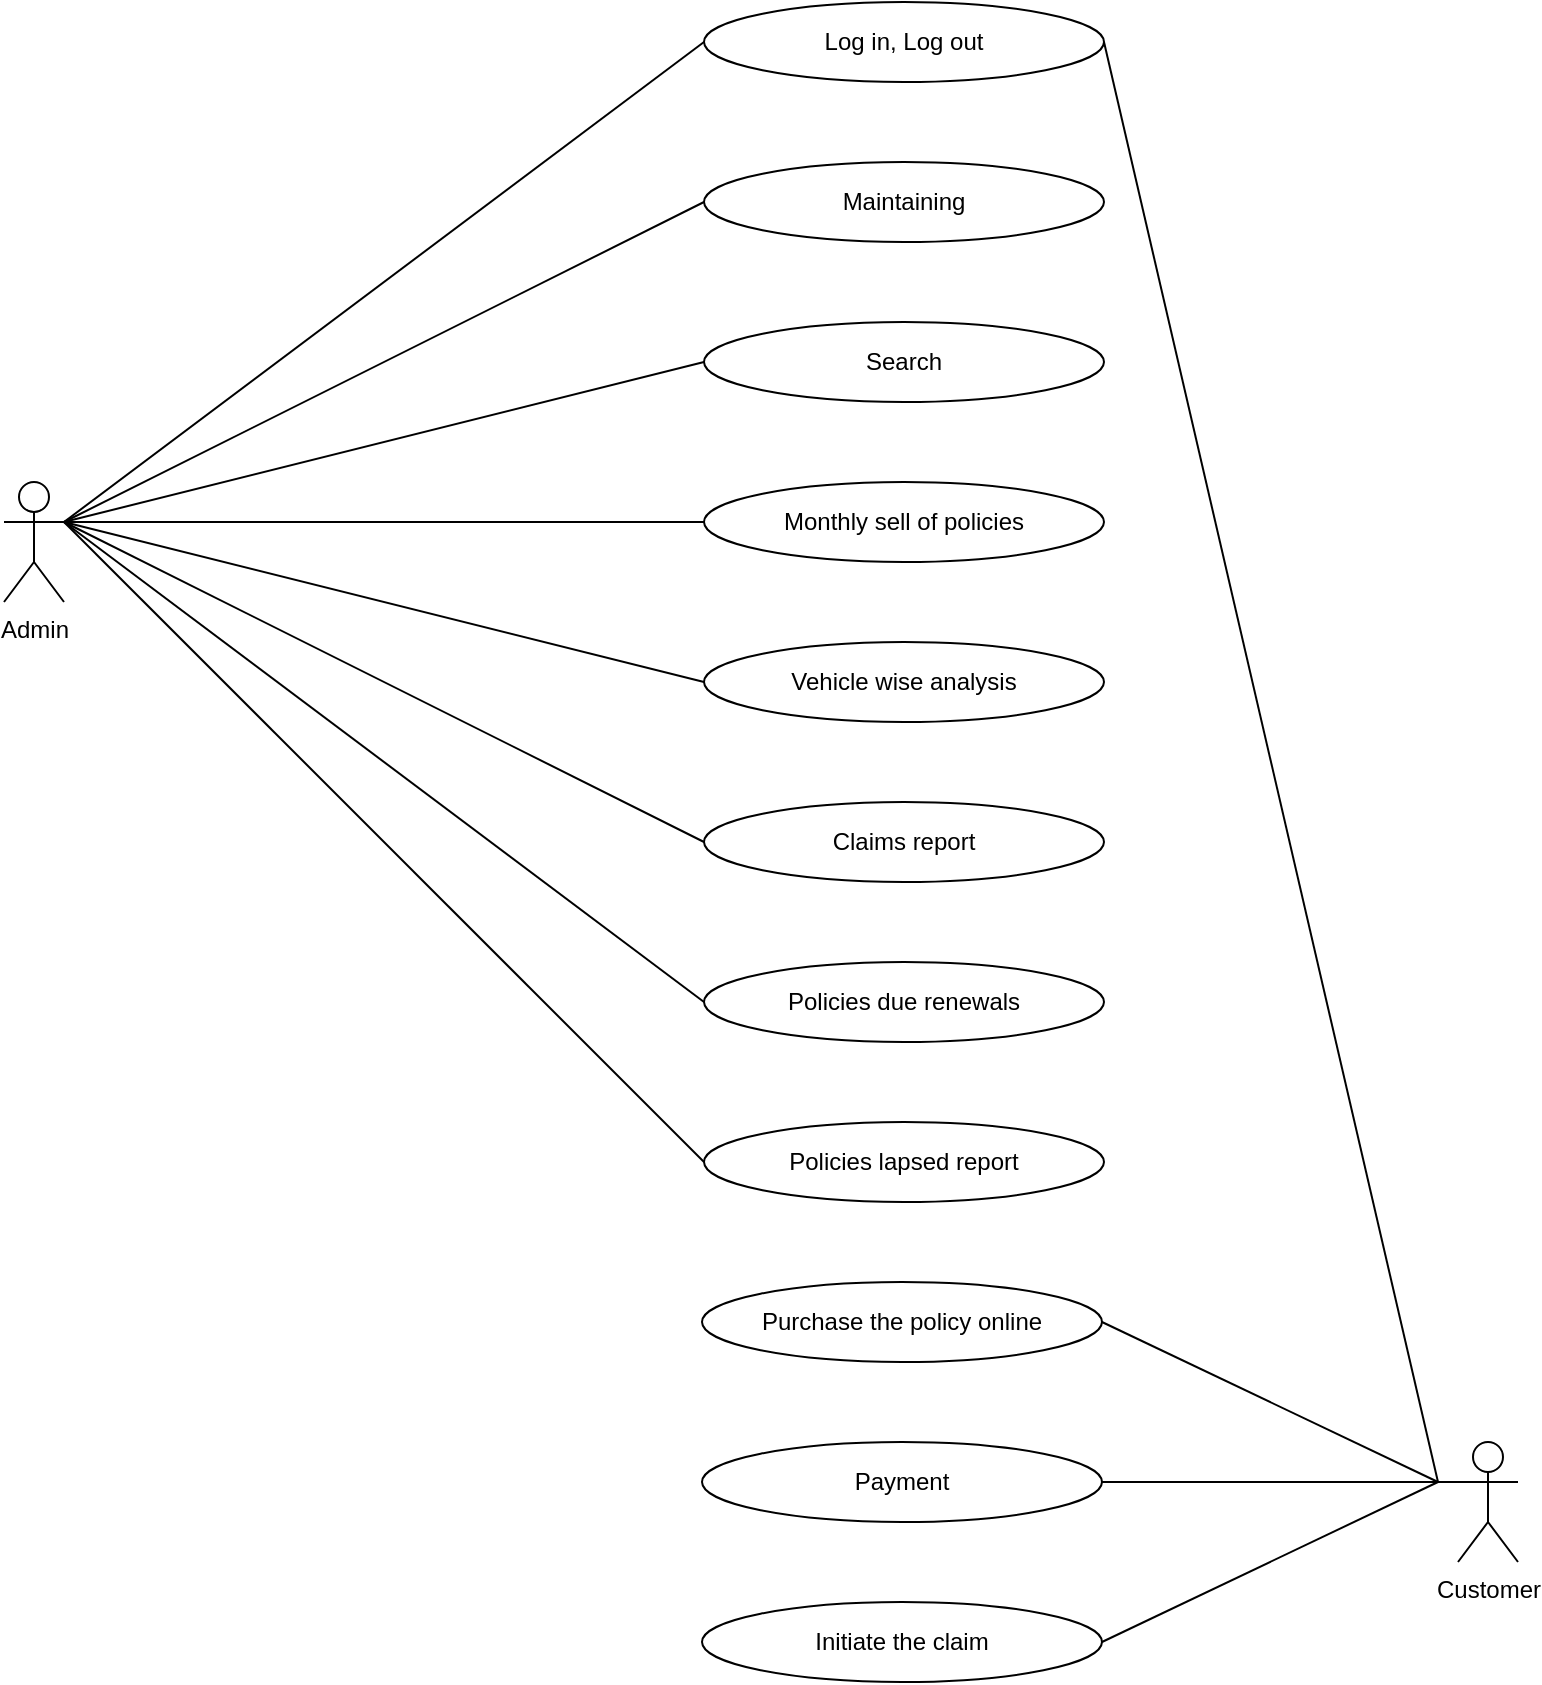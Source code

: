 <mxfile version="24.1.0" type="device" pages="3">
  <diagram name="Usecase" id="KDcArEBzNloyeG0T7Ol2">
    <mxGraphModel dx="1242" dy="907" grid="1" gridSize="10" guides="1" tooltips="1" connect="1" arrows="1" fold="1" page="1" pageScale="1" pageWidth="827" pageHeight="1169" math="0" shadow="0">
      <root>
        <mxCell id="0" />
        <mxCell id="1" parent="0" />
        <mxCell id="-6qppRva0K9xcJfEXTxW-1" value="Admin" style="shape=umlActor;verticalLabelPosition=bottom;verticalAlign=top;html=1;outlineConnect=0;" vertex="1" parent="1">
          <mxGeometry x="23" y="300" width="30" height="60" as="geometry" />
        </mxCell>
        <mxCell id="-6qppRva0K9xcJfEXTxW-2" value="Log in, Log out" style="ellipse;whiteSpace=wrap;html=1;" vertex="1" parent="1">
          <mxGeometry x="373" y="60" width="200" height="40" as="geometry" />
        </mxCell>
        <mxCell id="-6qppRva0K9xcJfEXTxW-3" value="Maintaining" style="ellipse;whiteSpace=wrap;html=1;" vertex="1" parent="1">
          <mxGeometry x="373" y="140" width="200" height="40" as="geometry" />
        </mxCell>
        <mxCell id="-6qppRva0K9xcJfEXTxW-4" value="" style="endArrow=none;html=1;rounded=0;entryX=0;entryY=0.5;entryDx=0;entryDy=0;" edge="1" parent="1" target="-6qppRva0K9xcJfEXTxW-3">
          <mxGeometry width="50" height="50" relative="1" as="geometry">
            <mxPoint x="53" y="320" as="sourcePoint" />
            <mxPoint x="743" y="270" as="targetPoint" />
          </mxGeometry>
        </mxCell>
        <mxCell id="-6qppRva0K9xcJfEXTxW-5" value="" style="endArrow=none;html=1;rounded=0;entryX=0;entryY=0.5;entryDx=0;entryDy=0;" edge="1" parent="1" target="-6qppRva0K9xcJfEXTxW-2">
          <mxGeometry width="50" height="50" relative="1" as="geometry">
            <mxPoint x="53" y="320" as="sourcePoint" />
            <mxPoint x="743" y="270" as="targetPoint" />
          </mxGeometry>
        </mxCell>
        <mxCell id="-6qppRva0K9xcJfEXTxW-6" value="Search" style="ellipse;whiteSpace=wrap;html=1;" vertex="1" parent="1">
          <mxGeometry x="373" y="220" width="200" height="40" as="geometry" />
        </mxCell>
        <mxCell id="-6qppRva0K9xcJfEXTxW-7" value="" style="endArrow=none;html=1;rounded=0;entryX=0;entryY=0.5;entryDx=0;entryDy=0;" edge="1" parent="1" target="-6qppRva0K9xcJfEXTxW-6">
          <mxGeometry width="50" height="50" relative="1" as="geometry">
            <mxPoint x="53" y="320" as="sourcePoint" />
            <mxPoint x="743" y="270" as="targetPoint" />
          </mxGeometry>
        </mxCell>
        <mxCell id="-6qppRva0K9xcJfEXTxW-8" value="Monthly sell of policies" style="ellipse;whiteSpace=wrap;html=1;" vertex="1" parent="1">
          <mxGeometry x="373" y="300" width="200" height="40" as="geometry" />
        </mxCell>
        <mxCell id="-6qppRva0K9xcJfEXTxW-9" value="Vehicle wise analysis" style="ellipse;whiteSpace=wrap;html=1;" vertex="1" parent="1">
          <mxGeometry x="373" y="380" width="200" height="40" as="geometry" />
        </mxCell>
        <mxCell id="-6qppRva0K9xcJfEXTxW-10" value="Claims report" style="ellipse;whiteSpace=wrap;html=1;" vertex="1" parent="1">
          <mxGeometry x="373" y="460" width="200" height="40" as="geometry" />
        </mxCell>
        <mxCell id="-6qppRva0K9xcJfEXTxW-11" value="Policies due renewals" style="ellipse;whiteSpace=wrap;html=1;" vertex="1" parent="1">
          <mxGeometry x="373" y="540" width="200" height="40" as="geometry" />
        </mxCell>
        <mxCell id="-6qppRva0K9xcJfEXTxW-12" value="" style="endArrow=none;html=1;rounded=0;exitX=1;exitY=0.333;exitDx=0;exitDy=0;exitPerimeter=0;" edge="1" parent="1" source="-6qppRva0K9xcJfEXTxW-1">
          <mxGeometry width="50" height="50" relative="1" as="geometry">
            <mxPoint x="693" y="320" as="sourcePoint" />
            <mxPoint x="373" y="320" as="targetPoint" />
          </mxGeometry>
        </mxCell>
        <mxCell id="-6qppRva0K9xcJfEXTxW-13" value="" style="endArrow=none;html=1;rounded=0;entryX=0;entryY=0.5;entryDx=0;entryDy=0;" edge="1" parent="1" target="-6qppRva0K9xcJfEXTxW-9">
          <mxGeometry width="50" height="50" relative="1" as="geometry">
            <mxPoint x="53" y="320" as="sourcePoint" />
            <mxPoint x="583" y="330" as="targetPoint" />
          </mxGeometry>
        </mxCell>
        <mxCell id="-6qppRva0K9xcJfEXTxW-14" value="" style="endArrow=none;html=1;rounded=0;entryX=0;entryY=0.5;entryDx=0;entryDy=0;" edge="1" parent="1" target="-6qppRva0K9xcJfEXTxW-10">
          <mxGeometry width="50" height="50" relative="1" as="geometry">
            <mxPoint x="53" y="320" as="sourcePoint" />
            <mxPoint x="583" y="410" as="targetPoint" />
          </mxGeometry>
        </mxCell>
        <mxCell id="-6qppRva0K9xcJfEXTxW-15" value="" style="endArrow=none;html=1;rounded=0;entryX=0;entryY=0.5;entryDx=0;entryDy=0;" edge="1" parent="1" target="-6qppRva0K9xcJfEXTxW-11">
          <mxGeometry width="50" height="50" relative="1" as="geometry">
            <mxPoint x="53" y="320" as="sourcePoint" />
            <mxPoint x="593" y="420" as="targetPoint" />
          </mxGeometry>
        </mxCell>
        <mxCell id="-6qppRva0K9xcJfEXTxW-16" value="Policies lapsed report" style="ellipse;whiteSpace=wrap;html=1;" vertex="1" parent="1">
          <mxGeometry x="373" y="620" width="200" height="40" as="geometry" />
        </mxCell>
        <mxCell id="-6qppRva0K9xcJfEXTxW-17" value="" style="endArrow=none;html=1;rounded=0;entryX=0;entryY=0.5;entryDx=0;entryDy=0;" edge="1" parent="1" target="-6qppRva0K9xcJfEXTxW-16">
          <mxGeometry width="50" height="50" relative="1" as="geometry">
            <mxPoint x="53" y="320" as="sourcePoint" />
            <mxPoint x="383" y="570" as="targetPoint" />
          </mxGeometry>
        </mxCell>
        <mxCell id="cOSHCvpIWSaV0GcZBz6L-1" value="Customer" style="shape=umlActor;verticalLabelPosition=bottom;verticalAlign=top;html=1;outlineConnect=0;" vertex="1" parent="1">
          <mxGeometry x="750" y="780" width="30" height="60" as="geometry" />
        </mxCell>
        <mxCell id="cOSHCvpIWSaV0GcZBz6L-5" value="Purchase the policy online" style="ellipse;whiteSpace=wrap;html=1;" vertex="1" parent="1">
          <mxGeometry x="372" y="700" width="200" height="40" as="geometry" />
        </mxCell>
        <mxCell id="cOSHCvpIWSaV0GcZBz6L-7" value="Payment" style="ellipse;whiteSpace=wrap;html=1;" vertex="1" parent="1">
          <mxGeometry x="372" y="780" width="200" height="40" as="geometry" />
        </mxCell>
        <mxCell id="cOSHCvpIWSaV0GcZBz6L-8" value="Initiate the claim" style="ellipse;whiteSpace=wrap;html=1;" vertex="1" parent="1">
          <mxGeometry x="372" y="860" width="200" height="40" as="geometry" />
        </mxCell>
        <mxCell id="cOSHCvpIWSaV0GcZBz6L-10" value="" style="endArrow=none;html=1;rounded=0;entryX=1;entryY=0.5;entryDx=0;entryDy=0;exitX=0;exitY=0.333;exitDx=0;exitDy=0;exitPerimeter=0;" edge="1" parent="1" target="cOSHCvpIWSaV0GcZBz6L-7" source="cOSHCvpIWSaV0GcZBz6L-1">
          <mxGeometry width="50" height="50" relative="1" as="geometry">
            <mxPoint x="202" y="681" as="sourcePoint" />
            <mxPoint x="362" y="721" as="targetPoint" />
          </mxGeometry>
        </mxCell>
        <mxCell id="cOSHCvpIWSaV0GcZBz6L-11" value="" style="endArrow=none;html=1;rounded=0;entryX=1;entryY=0.5;entryDx=0;entryDy=0;" edge="1" parent="1" target="cOSHCvpIWSaV0GcZBz6L-8">
          <mxGeometry width="50" height="50" relative="1" as="geometry">
            <mxPoint x="740" y="800" as="sourcePoint" />
            <mxPoint x="260" y="671" as="targetPoint" />
          </mxGeometry>
        </mxCell>
        <mxCell id="cOSHCvpIWSaV0GcZBz6L-12" value="" style="endArrow=none;html=1;rounded=0;entryX=1;entryY=0.5;entryDx=0;entryDy=0;" edge="1" parent="1" target="cOSHCvpIWSaV0GcZBz6L-5">
          <mxGeometry width="50" height="50" relative="1" as="geometry">
            <mxPoint x="740" y="800" as="sourcePoint" />
            <mxPoint x="262" y="671" as="targetPoint" />
          </mxGeometry>
        </mxCell>
        <mxCell id="cOSHCvpIWSaV0GcZBz6L-16" value="" style="endArrow=none;html=1;rounded=0;exitX=1;exitY=0.5;exitDx=0;exitDy=0;" edge="1" parent="1" source="-6qppRva0K9xcJfEXTxW-2">
          <mxGeometry width="50" height="50" relative="1" as="geometry">
            <mxPoint x="583" y="250" as="sourcePoint" />
            <mxPoint x="740" y="800" as="targetPoint" />
          </mxGeometry>
        </mxCell>
      </root>
    </mxGraphModel>
  </diagram>
  <diagram id="kOfxL8k8121z8w6GwPz-" name="Admin">
    <mxGraphModel dx="1242" dy="907" grid="1" gridSize="10" guides="1" tooltips="1" connect="1" arrows="1" fold="1" page="1" pageScale="1" pageWidth="827" pageHeight="1169" math="0" shadow="0">
      <root>
        <mxCell id="0" />
        <mxCell id="1" parent="0" />
        <mxCell id="qHCSjhySUqU8QhIjOKXc-1" value="Admin" style="shape=umlActor;verticalLabelPosition=bottom;verticalAlign=top;html=1;outlineConnect=0;" parent="1" vertex="1">
          <mxGeometry x="90" y="300" width="30" height="60" as="geometry" />
        </mxCell>
        <mxCell id="qHCSjhySUqU8QhIjOKXc-2" value="Log in, Log out" style="ellipse;whiteSpace=wrap;html=1;" parent="1" vertex="1">
          <mxGeometry x="440" y="60" width="200" height="40" as="geometry" />
        </mxCell>
        <mxCell id="qHCSjhySUqU8QhIjOKXc-3" value="Maintaining" style="ellipse;whiteSpace=wrap;html=1;" parent="1" vertex="1">
          <mxGeometry x="440" y="140" width="200" height="40" as="geometry" />
        </mxCell>
        <mxCell id="qHCSjhySUqU8QhIjOKXc-4" value="" style="endArrow=none;html=1;rounded=0;entryX=0;entryY=0.5;entryDx=0;entryDy=0;" parent="1" target="qHCSjhySUqU8QhIjOKXc-3" edge="1">
          <mxGeometry width="50" height="50" relative="1" as="geometry">
            <mxPoint x="120" y="320" as="sourcePoint" />
            <mxPoint x="810" y="270" as="targetPoint" />
          </mxGeometry>
        </mxCell>
        <mxCell id="qHCSjhySUqU8QhIjOKXc-5" value="" style="endArrow=none;html=1;rounded=0;entryX=0;entryY=0.5;entryDx=0;entryDy=0;" parent="1" target="qHCSjhySUqU8QhIjOKXc-2" edge="1">
          <mxGeometry width="50" height="50" relative="1" as="geometry">
            <mxPoint x="120" y="320" as="sourcePoint" />
            <mxPoint x="810" y="270" as="targetPoint" />
          </mxGeometry>
        </mxCell>
        <mxCell id="qHCSjhySUqU8QhIjOKXc-6" value="Search" style="ellipse;whiteSpace=wrap;html=1;" parent="1" vertex="1">
          <mxGeometry x="440" y="220" width="200" height="40" as="geometry" />
        </mxCell>
        <mxCell id="qHCSjhySUqU8QhIjOKXc-7" value="" style="endArrow=none;html=1;rounded=0;entryX=0;entryY=0.5;entryDx=0;entryDy=0;" parent="1" target="qHCSjhySUqU8QhIjOKXc-6" edge="1">
          <mxGeometry width="50" height="50" relative="1" as="geometry">
            <mxPoint x="120" y="320" as="sourcePoint" />
            <mxPoint x="810" y="270" as="targetPoint" />
          </mxGeometry>
        </mxCell>
        <mxCell id="qHCSjhySUqU8QhIjOKXc-8" value="Monthly sell of policies" style="ellipse;whiteSpace=wrap;html=1;" parent="1" vertex="1">
          <mxGeometry x="440" y="300" width="200" height="40" as="geometry" />
        </mxCell>
        <mxCell id="qHCSjhySUqU8QhIjOKXc-9" value="Vehicle wise analysis" style="ellipse;whiteSpace=wrap;html=1;" parent="1" vertex="1">
          <mxGeometry x="440" y="380" width="200" height="40" as="geometry" />
        </mxCell>
        <mxCell id="qHCSjhySUqU8QhIjOKXc-10" value="Claims report" style="ellipse;whiteSpace=wrap;html=1;" parent="1" vertex="1">
          <mxGeometry x="440" y="460" width="200" height="40" as="geometry" />
        </mxCell>
        <mxCell id="qHCSjhySUqU8QhIjOKXc-11" value="Policies due renewals" style="ellipse;whiteSpace=wrap;html=1;" parent="1" vertex="1">
          <mxGeometry x="440" y="540" width="200" height="40" as="geometry" />
        </mxCell>
        <mxCell id="qHCSjhySUqU8QhIjOKXc-12" value="" style="endArrow=none;html=1;rounded=0;exitX=1;exitY=0.333;exitDx=0;exitDy=0;exitPerimeter=0;" parent="1" source="qHCSjhySUqU8QhIjOKXc-1" edge="1">
          <mxGeometry width="50" height="50" relative="1" as="geometry">
            <mxPoint x="760" y="320" as="sourcePoint" />
            <mxPoint x="440" y="320" as="targetPoint" />
          </mxGeometry>
        </mxCell>
        <mxCell id="qHCSjhySUqU8QhIjOKXc-13" value="" style="endArrow=none;html=1;rounded=0;entryX=0;entryY=0.5;entryDx=0;entryDy=0;" parent="1" target="qHCSjhySUqU8QhIjOKXc-9" edge="1">
          <mxGeometry width="50" height="50" relative="1" as="geometry">
            <mxPoint x="120" y="320" as="sourcePoint" />
            <mxPoint x="650" y="330" as="targetPoint" />
          </mxGeometry>
        </mxCell>
        <mxCell id="qHCSjhySUqU8QhIjOKXc-14" value="" style="endArrow=none;html=1;rounded=0;entryX=0;entryY=0.5;entryDx=0;entryDy=0;" parent="1" target="qHCSjhySUqU8QhIjOKXc-10" edge="1">
          <mxGeometry width="50" height="50" relative="1" as="geometry">
            <mxPoint x="120" y="320" as="sourcePoint" />
            <mxPoint x="650" y="410" as="targetPoint" />
          </mxGeometry>
        </mxCell>
        <mxCell id="qHCSjhySUqU8QhIjOKXc-15" value="" style="endArrow=none;html=1;rounded=0;entryX=0;entryY=0.5;entryDx=0;entryDy=0;" parent="1" target="qHCSjhySUqU8QhIjOKXc-11" edge="1">
          <mxGeometry width="50" height="50" relative="1" as="geometry">
            <mxPoint x="120" y="320" as="sourcePoint" />
            <mxPoint x="660" y="420" as="targetPoint" />
          </mxGeometry>
        </mxCell>
        <mxCell id="Pjmvry9mE_pyg7sIZOCi-1" value="Policies lapsed report" style="ellipse;whiteSpace=wrap;html=1;" vertex="1" parent="1">
          <mxGeometry x="440" y="620" width="200" height="40" as="geometry" />
        </mxCell>
        <mxCell id="Pjmvry9mE_pyg7sIZOCi-2" value="" style="endArrow=none;html=1;rounded=0;entryX=0;entryY=0.5;entryDx=0;entryDy=0;" edge="1" parent="1" target="Pjmvry9mE_pyg7sIZOCi-1">
          <mxGeometry width="50" height="50" relative="1" as="geometry">
            <mxPoint x="120" y="320" as="sourcePoint" />
            <mxPoint x="450" y="570" as="targetPoint" />
          </mxGeometry>
        </mxCell>
      </root>
    </mxGraphModel>
  </diagram>
  <diagram id="YLPzBK1BF5T6Swi8qn4V" name="Customer">
    <mxGraphModel dx="1242" dy="907" grid="1" gridSize="10" guides="1" tooltips="1" connect="1" arrows="1" fold="1" page="1" pageScale="1" pageWidth="827" pageHeight="1169" math="0" shadow="0">
      <root>
        <mxCell id="0" />
        <mxCell id="1" parent="0" />
        <mxCell id="N3yQKXkswgoLwSjcVd0h-1" value="Customer" style="shape=umlActor;verticalLabelPosition=bottom;verticalAlign=top;html=1;outlineConnect=0;" parent="1" vertex="1">
          <mxGeometry x="130" y="380" width="30" height="60" as="geometry" />
        </mxCell>
        <mxCell id="N3yQKXkswgoLwSjcVd0h-7" value="Change password" style="ellipse;whiteSpace=wrap;html=1;" parent="1" vertex="1">
          <mxGeometry x="330" y="339" width="200" height="40" as="geometry" />
        </mxCell>
        <mxCell id="N3yQKXkswgoLwSjcVd0h-8" value="Log in, Log out" style="ellipse;whiteSpace=wrap;html=1;" parent="1" vertex="1">
          <mxGeometry x="330" y="259" width="200" height="40" as="geometry" />
        </mxCell>
        <mxCell id="N3yQKXkswgoLwSjcVd0h-9" value="" style="endArrow=none;html=1;rounded=0;entryX=0;entryY=0.5;entryDx=0;entryDy=0;exitX=1;exitY=0.333;exitDx=0;exitDy=0;exitPerimeter=0;" parent="1" source="N3yQKXkswgoLwSjcVd0h-1" target="N3yQKXkswgoLwSjcVd0h-8" edge="1">
          <mxGeometry width="50" height="50" relative="1" as="geometry">
            <mxPoint x="168" y="200" as="sourcePoint" />
            <mxPoint x="448" y="180" as="targetPoint" />
          </mxGeometry>
        </mxCell>
        <mxCell id="N3yQKXkswgoLwSjcVd0h-10" value="Purchase the policy online" style="ellipse;whiteSpace=wrap;html=1;" parent="1" vertex="1">
          <mxGeometry x="330" y="419" width="200" height="40" as="geometry" />
        </mxCell>
        <mxCell id="N3yQKXkswgoLwSjcVd0h-11" value="Register" style="ellipse;whiteSpace=wrap;html=1;" parent="1" vertex="1">
          <mxGeometry x="330" y="179" width="200" height="40" as="geometry" />
        </mxCell>
        <mxCell id="N3yQKXkswgoLwSjcVd0h-12" value="Payment" style="ellipse;whiteSpace=wrap;html=1;" parent="1" vertex="1">
          <mxGeometry x="330" y="499" width="200" height="40" as="geometry" />
        </mxCell>
        <mxCell id="N3yQKXkswgoLwSjcVd0h-13" value="Initiate the claim" style="ellipse;whiteSpace=wrap;html=1;" parent="1" vertex="1">
          <mxGeometry x="330" y="579" width="200" height="40" as="geometry" />
        </mxCell>
        <mxCell id="N3yQKXkswgoLwSjcVd0h-14" value="" style="endArrow=none;html=1;rounded=0;entryX=0;entryY=0.5;entryDx=0;entryDy=0;exitX=1;exitY=0.333;exitDx=0;exitDy=0;exitPerimeter=0;" parent="1" source="N3yQKXkswgoLwSjcVd0h-1" target="N3yQKXkswgoLwSjcVd0h-11" edge="1">
          <mxGeometry width="50" height="50" relative="1" as="geometry">
            <mxPoint x="170" y="440" as="sourcePoint" />
            <mxPoint x="220" y="390" as="targetPoint" />
          </mxGeometry>
        </mxCell>
        <mxCell id="N3yQKXkswgoLwSjcVd0h-15" value="" style="endArrow=none;html=1;rounded=0;entryX=0;entryY=0.5;entryDx=0;entryDy=0;" parent="1" target="N3yQKXkswgoLwSjcVd0h-12" edge="1">
          <mxGeometry width="50" height="50" relative="1" as="geometry">
            <mxPoint x="160" y="400" as="sourcePoint" />
            <mxPoint x="320" y="440" as="targetPoint" />
          </mxGeometry>
        </mxCell>
        <mxCell id="N3yQKXkswgoLwSjcVd0h-16" value="" style="endArrow=none;html=1;rounded=0;entryX=0;entryY=0.5;entryDx=0;entryDy=0;exitX=1;exitY=0.333;exitDx=0;exitDy=0;exitPerimeter=0;" parent="1" source="N3yQKXkswgoLwSjcVd0h-1" target="N3yQKXkswgoLwSjcVd0h-13" edge="1">
          <mxGeometry width="50" height="50" relative="1" as="geometry">
            <mxPoint x="168" y="440" as="sourcePoint" />
            <mxPoint x="218" y="390" as="targetPoint" />
          </mxGeometry>
        </mxCell>
        <mxCell id="N3yQKXkswgoLwSjcVd0h-17" value="" style="endArrow=none;html=1;rounded=0;entryX=0;entryY=0.5;entryDx=0;entryDy=0;" parent="1" target="N3yQKXkswgoLwSjcVd0h-10" edge="1">
          <mxGeometry width="50" height="50" relative="1" as="geometry">
            <mxPoint x="160" y="400" as="sourcePoint" />
            <mxPoint x="220" y="390" as="targetPoint" />
          </mxGeometry>
        </mxCell>
        <mxCell id="N3yQKXkswgoLwSjcVd0h-19" value="" style="endArrow=none;html=1;rounded=0;entryX=0;entryY=0.5;entryDx=0;entryDy=0;" parent="1" target="N3yQKXkswgoLwSjcVd0h-7" edge="1">
          <mxGeometry width="50" height="50" relative="1" as="geometry">
            <mxPoint x="160" y="400" as="sourcePoint" />
            <mxPoint x="210" y="350" as="targetPoint" />
          </mxGeometry>
        </mxCell>
      </root>
    </mxGraphModel>
  </diagram>
</mxfile>
